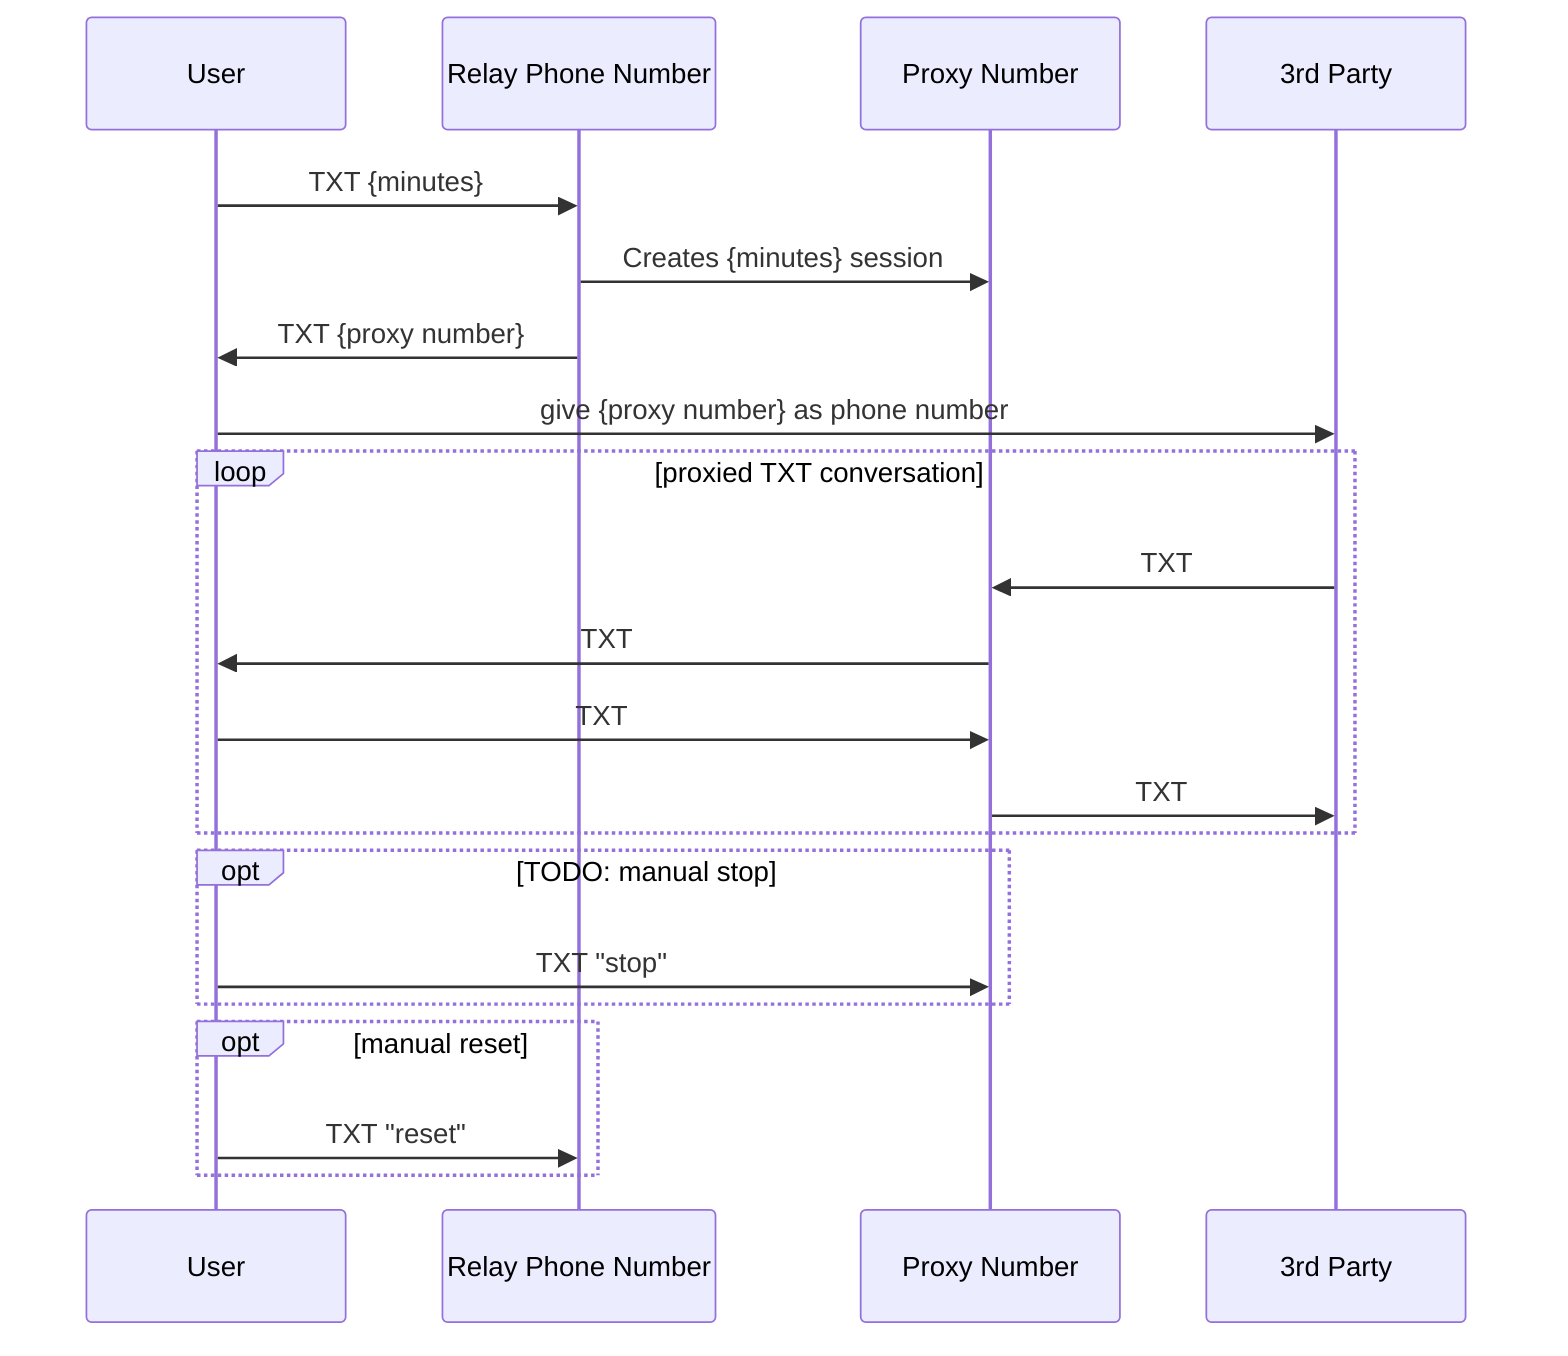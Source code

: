 sequenceDiagram
    User->>Relay Phone Number: TXT {minutes}
    Relay Phone Number->>Proxy Number: Creates {minutes} session
    Relay Phone Number->>User: TXT {proxy number}
    User->>3rd Party: give {proxy number} as phone number
    loop proxied TXT conversation
        3rd Party->>Proxy Number: TXT
        Proxy Number->>User: TXT
        User->>Proxy Number: TXT
        Proxy Number->>3rd Party: TXT
    end
    opt TODO: manual stop
        User->>Proxy Number: TXT "stop"
    end
    opt manual reset
        User->>Relay Phone Number: TXT "reset"
    end